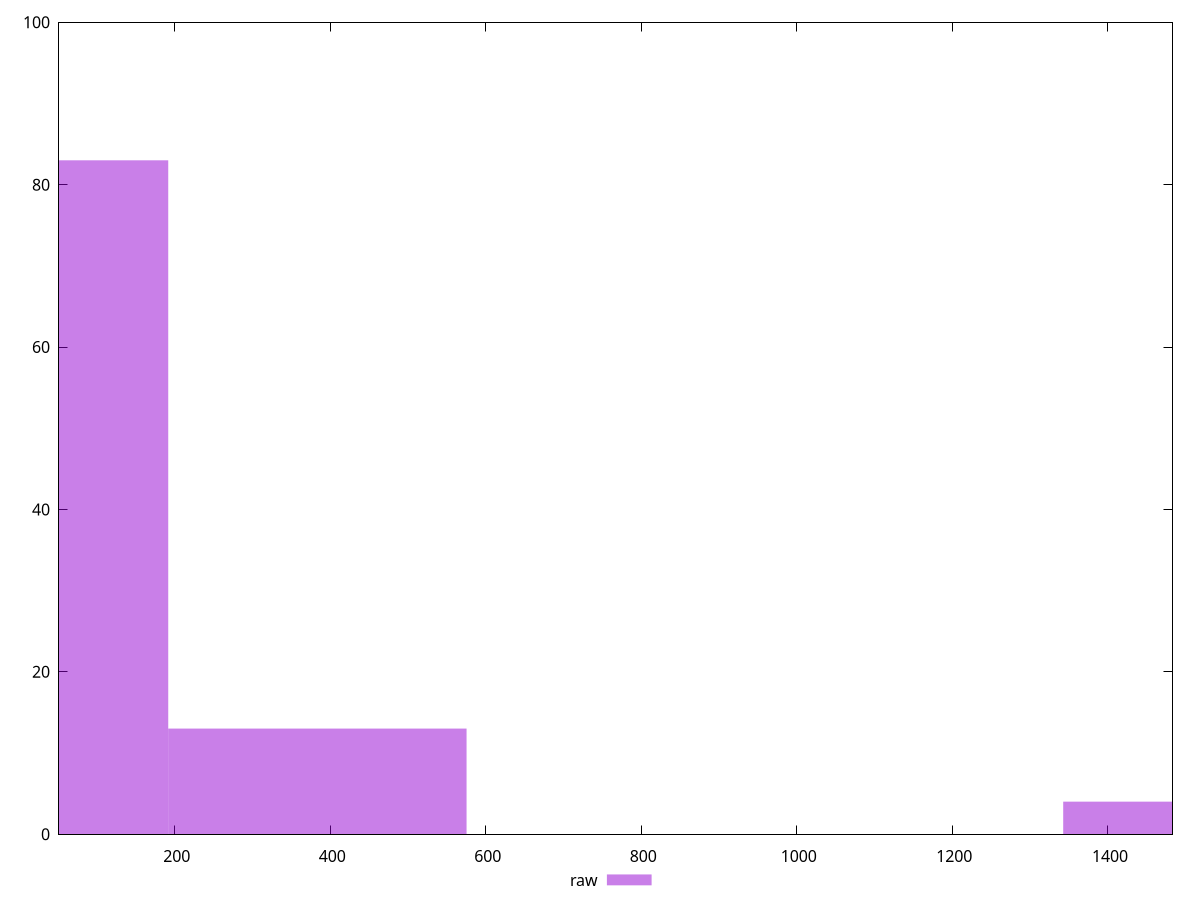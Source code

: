 reset

$raw <<EOF
1534.2911717400868 4
383.5727929350217 13
0 83
EOF

set key outside below
set boxwidth 383.5727929350217
set xrange [51.333999999999996:1483.0430000000001]
set yrange [0:100]
set trange [0:100]
set style fill transparent solid 0.5 noborder
set terminal svg size 640, 490 enhanced background rgb 'white'
set output "reports/report_00027_2021-02-24T12-40-31.850Z/server-response-time/samples/astro/raw/histogram.svg"

plot $raw title "raw" with boxes

reset
